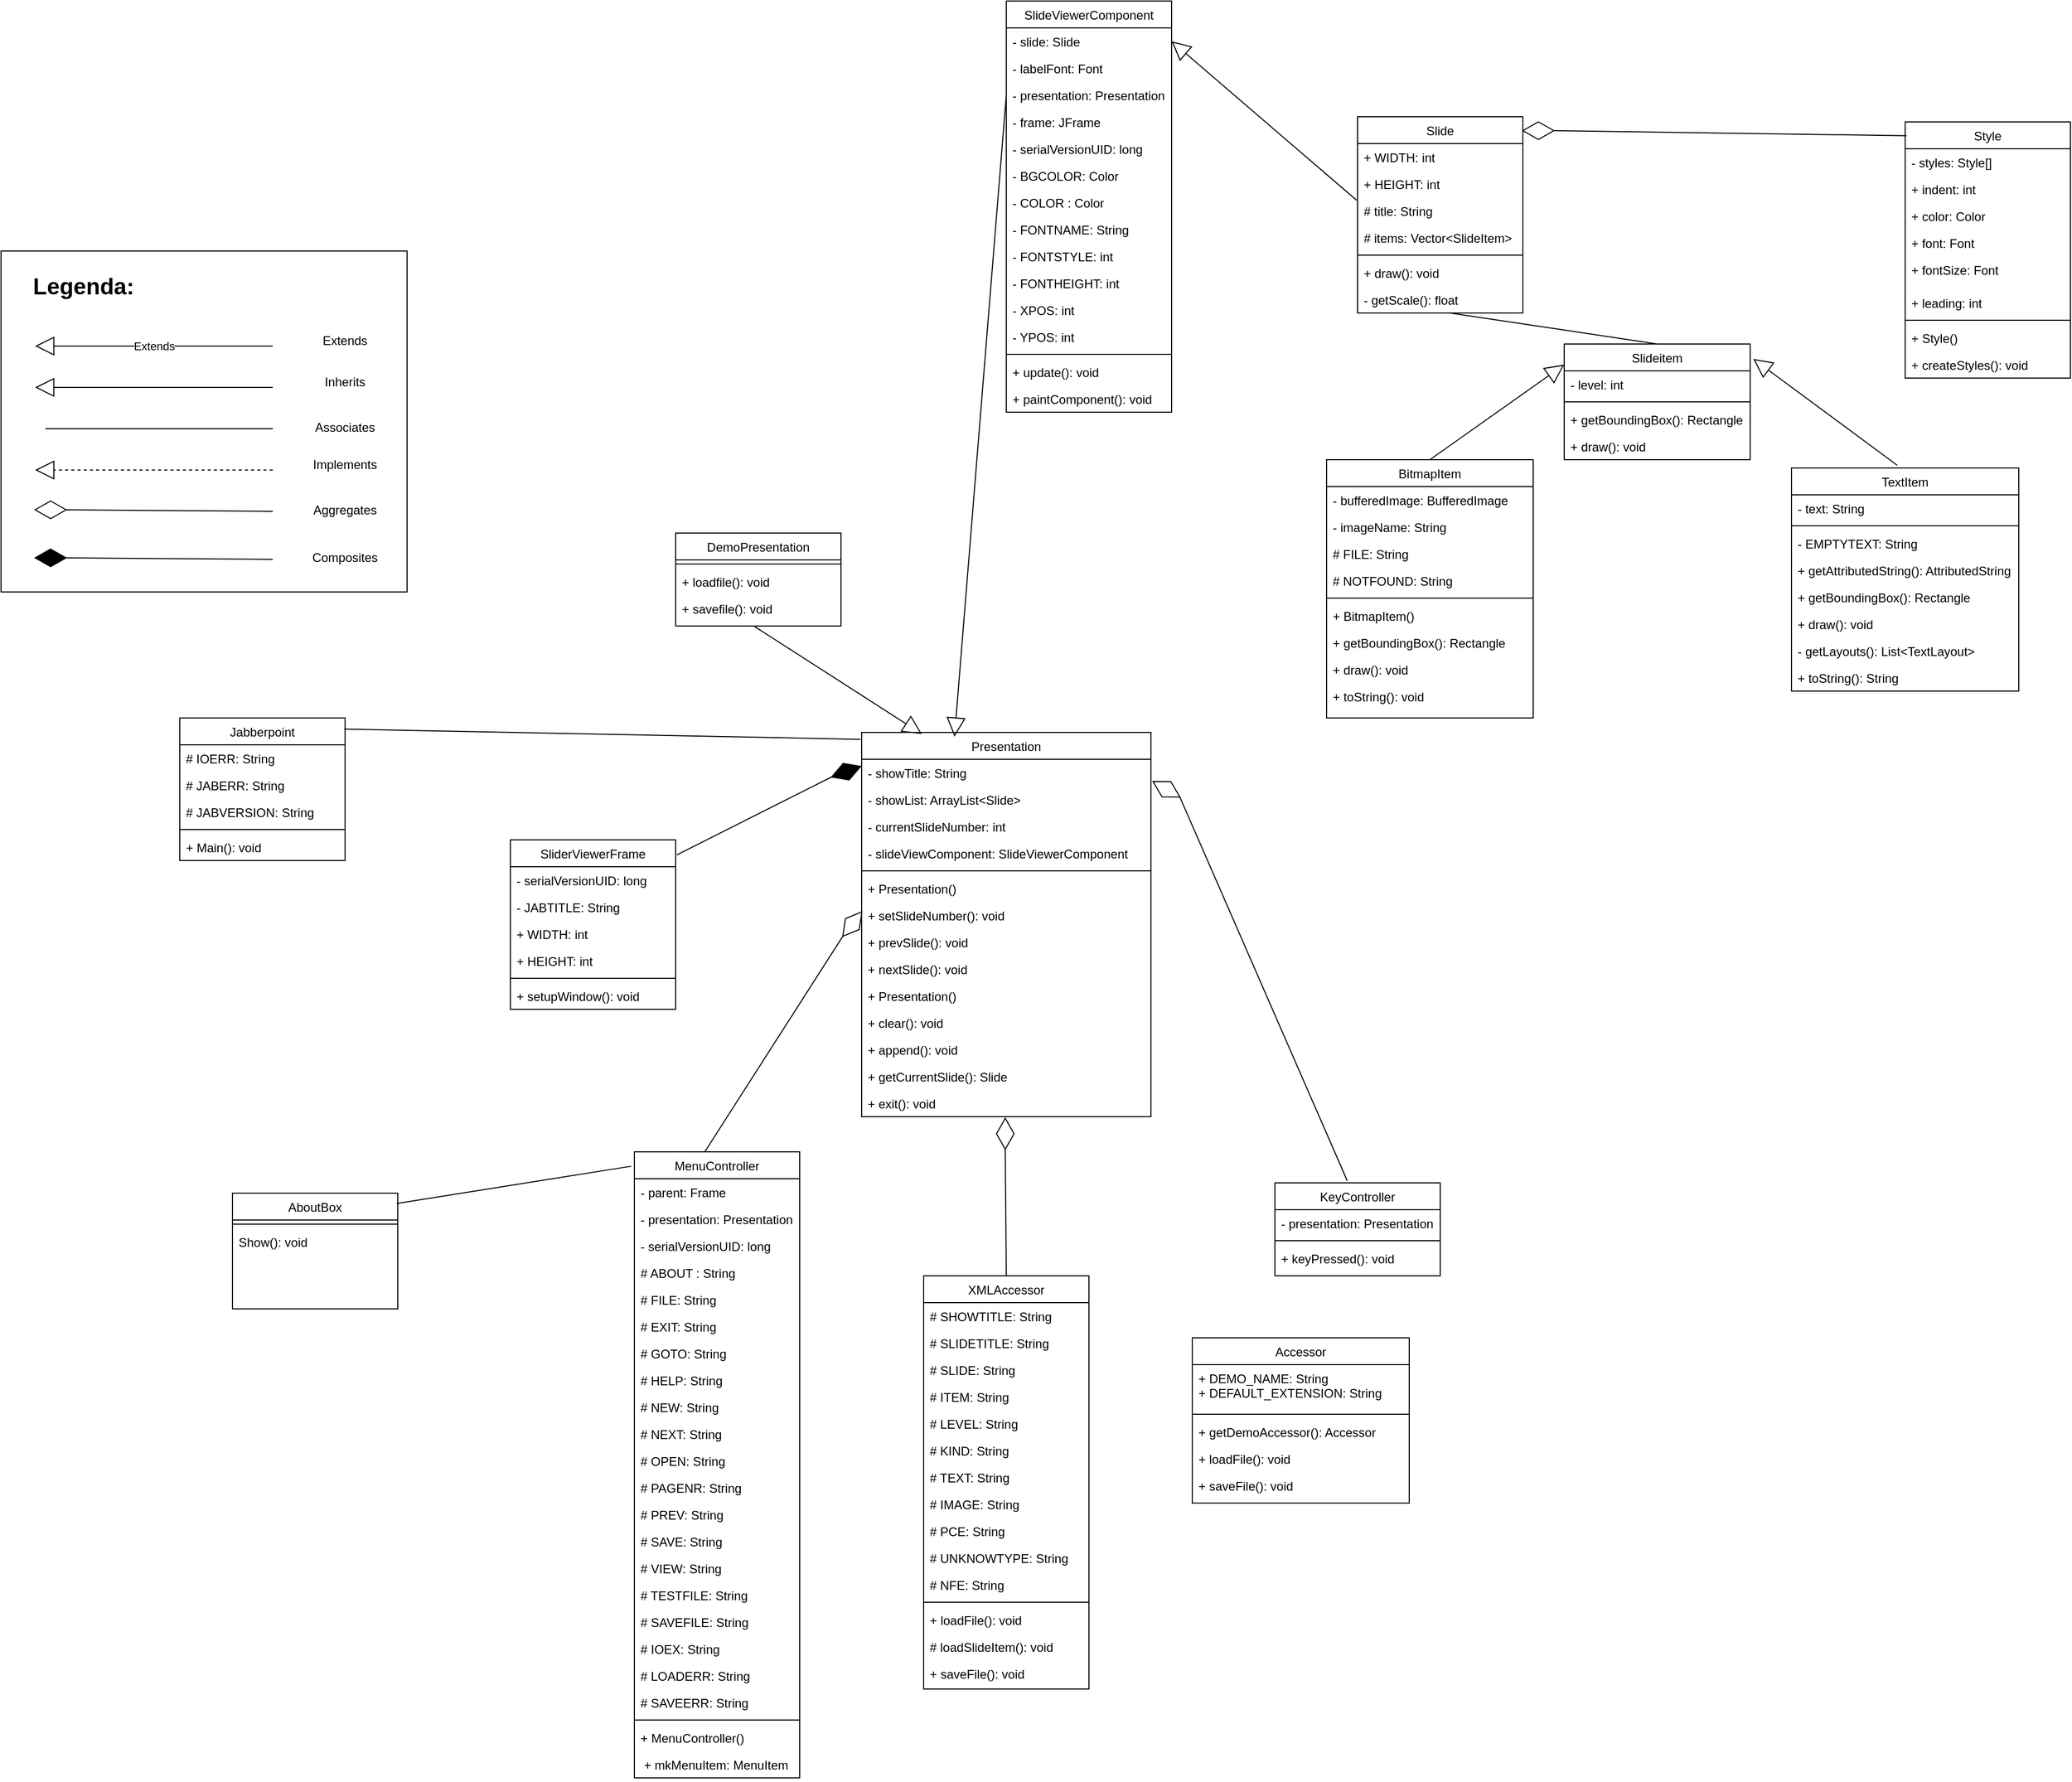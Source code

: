 <mxfile version="20.8.5" type="device"><diagram id="C5RBs43oDa-KdzZeNtuy" name="Page-1"><mxGraphModel dx="2542" dy="1721" grid="1" gridSize="10" guides="1" tooltips="1" connect="1" arrows="1" fold="1" page="1" pageScale="1" pageWidth="827" pageHeight="1169" math="0" shadow="0"><root><mxCell id="WIyWlLk6GJQsqaUBKTNV-0"/><mxCell id="WIyWlLk6GJQsqaUBKTNV-1" parent="WIyWlLk6GJQsqaUBKTNV-0"/><mxCell id="FnVZwy4lAgp5Y5Fxt0V_-116" value="" style="rounded=0;whiteSpace=wrap;html=1;fontSize=22;fillColor=none;" parent="WIyWlLk6GJQsqaUBKTNV-1" vertex="1"><mxGeometry x="827" y="410" width="393" height="330" as="geometry"/></mxCell><mxCell id="pKOIOYd7y8SRvB6VKlsX-0" value="Jabberpoint" style="swimlane;fontStyle=0;align=center;verticalAlign=top;childLayout=stackLayout;horizontal=1;startSize=26;horizontalStack=0;resizeParent=1;resizeLast=0;collapsible=1;marginBottom=0;rounded=0;shadow=0;strokeWidth=1;" parent="WIyWlLk6GJQsqaUBKTNV-1" vertex="1"><mxGeometry x="1000" y="862" width="160" height="138" as="geometry"><mxRectangle x="550" y="140" width="160" height="26" as="alternateBounds"/></mxGeometry></mxCell><mxCell id="pKOIOYd7y8SRvB6VKlsX-1" value="# IOERR: String" style="text;align=left;verticalAlign=top;spacingLeft=4;spacingRight=4;overflow=hidden;rotatable=0;points=[[0,0.5],[1,0.5]];portConstraint=eastwest;" parent="pKOIOYd7y8SRvB6VKlsX-0" vertex="1"><mxGeometry y="26" width="160" height="26" as="geometry"/></mxCell><mxCell id="pKOIOYd7y8SRvB6VKlsX-86" value="# JABERR: String" style="text;align=left;verticalAlign=top;spacingLeft=4;spacingRight=4;overflow=hidden;rotatable=0;points=[[0,0.5],[1,0.5]];portConstraint=eastwest;" parent="pKOIOYd7y8SRvB6VKlsX-0" vertex="1"><mxGeometry y="52" width="160" height="26" as="geometry"/></mxCell><mxCell id="pKOIOYd7y8SRvB6VKlsX-87" value="# JABVERSION: String" style="text;align=left;verticalAlign=top;spacingLeft=4;spacingRight=4;overflow=hidden;rotatable=0;points=[[0,0.5],[1,0.5]];portConstraint=eastwest;" parent="pKOIOYd7y8SRvB6VKlsX-0" vertex="1"><mxGeometry y="78" width="160" height="26" as="geometry"/></mxCell><mxCell id="pKOIOYd7y8SRvB6VKlsX-6" value="" style="line;html=1;strokeWidth=1;align=left;verticalAlign=middle;spacingTop=-1;spacingLeft=3;spacingRight=3;rotatable=0;labelPosition=right;points=[];portConstraint=eastwest;" parent="pKOIOYd7y8SRvB6VKlsX-0" vertex="1"><mxGeometry y="104" width="160" height="8" as="geometry"/></mxCell><mxCell id="pKOIOYd7y8SRvB6VKlsX-7" value="+ Main(): void" style="text;align=left;verticalAlign=top;spacingLeft=4;spacingRight=4;overflow=hidden;rotatable=0;points=[[0,0.5],[1,0.5]];portConstraint=eastwest;" parent="pKOIOYd7y8SRvB6VKlsX-0" vertex="1"><mxGeometry y="112" width="160" height="26" as="geometry"/></mxCell><mxCell id="pKOIOYd7y8SRvB6VKlsX-13" value="AboutBox" style="swimlane;fontStyle=0;align=center;verticalAlign=top;childLayout=stackLayout;horizontal=1;startSize=26;horizontalStack=0;resizeParent=1;resizeLast=0;collapsible=1;marginBottom=0;rounded=0;shadow=0;strokeWidth=1;" parent="WIyWlLk6GJQsqaUBKTNV-1" vertex="1"><mxGeometry x="1051" y="1322" width="160" height="112" as="geometry"><mxRectangle x="550" y="140" width="160" height="26" as="alternateBounds"/></mxGeometry></mxCell><mxCell id="pKOIOYd7y8SRvB6VKlsX-15" value="" style="line;html=1;strokeWidth=1;align=left;verticalAlign=middle;spacingTop=-1;spacingLeft=3;spacingRight=3;rotatable=0;labelPosition=right;points=[];portConstraint=eastwest;" parent="pKOIOYd7y8SRvB6VKlsX-13" vertex="1"><mxGeometry y="26" width="160" height="8" as="geometry"/></mxCell><mxCell id="pKOIOYd7y8SRvB6VKlsX-16" value="Show(): void" style="text;align=left;verticalAlign=top;spacingLeft=4;spacingRight=4;overflow=hidden;rotatable=0;points=[[0,0.5],[1,0.5]];portConstraint=eastwest;" parent="pKOIOYd7y8SRvB6VKlsX-13" vertex="1"><mxGeometry y="34" width="160" height="26" as="geometry"/></mxCell><mxCell id="pKOIOYd7y8SRvB6VKlsX-17" value="Slide" style="swimlane;fontStyle=0;align=center;verticalAlign=top;childLayout=stackLayout;horizontal=1;startSize=26;horizontalStack=0;resizeParent=1;resizeLast=0;collapsible=1;marginBottom=0;rounded=0;shadow=0;strokeWidth=1;" parent="WIyWlLk6GJQsqaUBKTNV-1" vertex="1"><mxGeometry x="2140" y="280" width="160" height="190" as="geometry"><mxRectangle x="550" y="140" width="160" height="26" as="alternateBounds"/></mxGeometry></mxCell><mxCell id="pKOIOYd7y8SRvB6VKlsX-18" value="+ WIDTH: int" style="text;align=left;verticalAlign=top;spacingLeft=4;spacingRight=4;overflow=hidden;rotatable=0;points=[[0,0.5],[1,0.5]];portConstraint=eastwest;" parent="pKOIOYd7y8SRvB6VKlsX-17" vertex="1"><mxGeometry y="26" width="160" height="26" as="geometry"/></mxCell><mxCell id="FnVZwy4lAgp5Y5Fxt0V_-11" value="+ HEIGHT: int" style="text;align=left;verticalAlign=top;spacingLeft=4;spacingRight=4;overflow=hidden;rotatable=0;points=[[0,0.5],[1,0.5]];portConstraint=eastwest;" parent="pKOIOYd7y8SRvB6VKlsX-17" vertex="1"><mxGeometry y="52" width="160" height="26" as="geometry"/></mxCell><mxCell id="FnVZwy4lAgp5Y5Fxt0V_-12" value="# title: String" style="text;align=left;verticalAlign=top;spacingLeft=4;spacingRight=4;overflow=hidden;rotatable=0;points=[[0,0.5],[1,0.5]];portConstraint=eastwest;" parent="pKOIOYd7y8SRvB6VKlsX-17" vertex="1"><mxGeometry y="78" width="160" height="26" as="geometry"/></mxCell><mxCell id="FnVZwy4lAgp5Y5Fxt0V_-13" value="# items: Vector&lt;SlideItem&gt;" style="text;align=left;verticalAlign=top;spacingLeft=4;spacingRight=4;overflow=hidden;rotatable=0;points=[[0,0.5],[1,0.5]];portConstraint=eastwest;" parent="pKOIOYd7y8SRvB6VKlsX-17" vertex="1"><mxGeometry y="104" width="160" height="26" as="geometry"/></mxCell><mxCell id="pKOIOYd7y8SRvB6VKlsX-19" value="" style="line;html=1;strokeWidth=1;align=left;verticalAlign=middle;spacingTop=-1;spacingLeft=3;spacingRight=3;rotatable=0;labelPosition=right;points=[];portConstraint=eastwest;" parent="pKOIOYd7y8SRvB6VKlsX-17" vertex="1"><mxGeometry y="130" width="160" height="8" as="geometry"/></mxCell><mxCell id="pKOIOYd7y8SRvB6VKlsX-20" value="+ draw(): void" style="text;align=left;verticalAlign=top;spacingLeft=4;spacingRight=4;overflow=hidden;rotatable=0;points=[[0,0.5],[1,0.5]];portConstraint=eastwest;" parent="pKOIOYd7y8SRvB6VKlsX-17" vertex="1"><mxGeometry y="138" width="160" height="26" as="geometry"/></mxCell><mxCell id="FnVZwy4lAgp5Y5Fxt0V_-14" value="- getScale(): float" style="text;align=left;verticalAlign=top;spacingLeft=4;spacingRight=4;overflow=hidden;rotatable=0;points=[[0,0.5],[1,0.5]];portConstraint=eastwest;" parent="pKOIOYd7y8SRvB6VKlsX-17" vertex="1"><mxGeometry y="164" width="160" height="26" as="geometry"/></mxCell><mxCell id="pKOIOYd7y8SRvB6VKlsX-21" value="Slideitem" style="swimlane;fontStyle=0;align=center;verticalAlign=top;childLayout=stackLayout;horizontal=1;startSize=26;horizontalStack=0;resizeParent=1;resizeLast=0;collapsible=1;marginBottom=0;rounded=0;shadow=0;strokeWidth=1;" parent="WIyWlLk6GJQsqaUBKTNV-1" vertex="1"><mxGeometry x="2340" y="500" width="180" height="112" as="geometry"><mxRectangle x="550" y="140" width="160" height="26" as="alternateBounds"/></mxGeometry></mxCell><mxCell id="pKOIOYd7y8SRvB6VKlsX-22" value="- level: int" style="text;align=left;verticalAlign=top;spacingLeft=4;spacingRight=4;overflow=hidden;rotatable=0;points=[[0,0.5],[1,0.5]];portConstraint=eastwest;" parent="pKOIOYd7y8SRvB6VKlsX-21" vertex="1"><mxGeometry y="26" width="180" height="26" as="geometry"/></mxCell><mxCell id="pKOIOYd7y8SRvB6VKlsX-23" value="" style="line;html=1;strokeWidth=1;align=left;verticalAlign=middle;spacingTop=-1;spacingLeft=3;spacingRight=3;rotatable=0;labelPosition=right;points=[];portConstraint=eastwest;" parent="pKOIOYd7y8SRvB6VKlsX-21" vertex="1"><mxGeometry y="52" width="180" height="8" as="geometry"/></mxCell><mxCell id="pKOIOYd7y8SRvB6VKlsX-24" value="+ getBoundingBox(): Rectangle" style="text;align=left;verticalAlign=top;spacingLeft=4;spacingRight=4;overflow=hidden;rotatable=0;points=[[0,0.5],[1,0.5]];portConstraint=eastwest;" parent="pKOIOYd7y8SRvB6VKlsX-21" vertex="1"><mxGeometry y="60" width="180" height="26" as="geometry"/></mxCell><mxCell id="FnVZwy4lAgp5Y5Fxt0V_-16" value="+ draw(): void" style="text;align=left;verticalAlign=top;spacingLeft=4;spacingRight=4;overflow=hidden;rotatable=0;points=[[0,0.5],[1,0.5]];portConstraint=eastwest;" parent="pKOIOYd7y8SRvB6VKlsX-21" vertex="1"><mxGeometry y="86" width="180" height="26" as="geometry"/></mxCell><mxCell id="pKOIOYd7y8SRvB6VKlsX-25" value="Style" style="swimlane;fontStyle=0;align=center;verticalAlign=top;childLayout=stackLayout;horizontal=1;startSize=26;horizontalStack=0;resizeParent=1;resizeLast=0;collapsible=1;marginBottom=0;rounded=0;shadow=0;strokeWidth=1;" parent="WIyWlLk6GJQsqaUBKTNV-1" vertex="1"><mxGeometry x="2670" y="285" width="160" height="248" as="geometry"><mxRectangle x="550" y="140" width="160" height="26" as="alternateBounds"/></mxGeometry></mxCell><mxCell id="FnVZwy4lAgp5Y5Fxt0V_-37" value="- styles: Style[]" style="text;align=left;verticalAlign=top;spacingLeft=4;spacingRight=4;overflow=hidden;rotatable=0;points=[[0,0.5],[1,0.5]];portConstraint=eastwest;" parent="pKOIOYd7y8SRvB6VKlsX-25" vertex="1"><mxGeometry y="26" width="160" height="26" as="geometry"/></mxCell><mxCell id="pKOIOYd7y8SRvB6VKlsX-26" value="+ indent: int" style="text;align=left;verticalAlign=top;spacingLeft=4;spacingRight=4;overflow=hidden;rotatable=0;points=[[0,0.5],[1,0.5]];portConstraint=eastwest;" parent="pKOIOYd7y8SRvB6VKlsX-25" vertex="1"><mxGeometry y="52" width="160" height="26" as="geometry"/></mxCell><mxCell id="FnVZwy4lAgp5Y5Fxt0V_-38" value="+ color: Color" style="text;align=left;verticalAlign=top;spacingLeft=4;spacingRight=4;overflow=hidden;rotatable=0;points=[[0,0.5],[1,0.5]];portConstraint=eastwest;" parent="pKOIOYd7y8SRvB6VKlsX-25" vertex="1"><mxGeometry y="78" width="160" height="26" as="geometry"/></mxCell><mxCell id="FnVZwy4lAgp5Y5Fxt0V_-39" value="+ font: Font" style="text;align=left;verticalAlign=top;spacingLeft=4;spacingRight=4;overflow=hidden;rotatable=0;points=[[0,0.5],[1,0.5]];portConstraint=eastwest;" parent="pKOIOYd7y8SRvB6VKlsX-25" vertex="1"><mxGeometry y="104" width="160" height="26" as="geometry"/></mxCell><mxCell id="FnVZwy4lAgp5Y5Fxt0V_-40" value="+ fontSize: Font" style="text;align=left;verticalAlign=top;spacingLeft=4;spacingRight=4;overflow=hidden;rotatable=0;points=[[0,0.5],[1,0.5]];portConstraint=eastwest;" parent="pKOIOYd7y8SRvB6VKlsX-25" vertex="1"><mxGeometry y="130" width="160" height="32" as="geometry"/></mxCell><mxCell id="FnVZwy4lAgp5Y5Fxt0V_-41" value="+ leading: int" style="text;align=left;verticalAlign=top;spacingLeft=4;spacingRight=4;overflow=hidden;rotatable=0;points=[[0,0.5],[1,0.5]];portConstraint=eastwest;" parent="pKOIOYd7y8SRvB6VKlsX-25" vertex="1"><mxGeometry y="162" width="160" height="26" as="geometry"/></mxCell><mxCell id="pKOIOYd7y8SRvB6VKlsX-27" value="" style="line;html=1;strokeWidth=1;align=left;verticalAlign=middle;spacingTop=-1;spacingLeft=3;spacingRight=3;rotatable=0;labelPosition=right;points=[];portConstraint=eastwest;" parent="pKOIOYd7y8SRvB6VKlsX-25" vertex="1"><mxGeometry y="188" width="160" height="8" as="geometry"/></mxCell><mxCell id="FnVZwy4lAgp5Y5Fxt0V_-43" value="+ Style()" style="text;align=left;verticalAlign=top;spacingLeft=4;spacingRight=4;overflow=hidden;rotatable=0;points=[[0,0.5],[1,0.5]];portConstraint=eastwest;" parent="pKOIOYd7y8SRvB6VKlsX-25" vertex="1"><mxGeometry y="196" width="160" height="26" as="geometry"/></mxCell><mxCell id="FnVZwy4lAgp5Y5Fxt0V_-42" value="+ createStyles(): void" style="text;align=left;verticalAlign=top;spacingLeft=4;spacingRight=4;overflow=hidden;rotatable=0;points=[[0,0.5],[1,0.5]];portConstraint=eastwest;" parent="pKOIOYd7y8SRvB6VKlsX-25" vertex="1"><mxGeometry y="222" width="160" height="26" as="geometry"/></mxCell><mxCell id="pKOIOYd7y8SRvB6VKlsX-29" value="TextItem" style="swimlane;fontStyle=0;align=center;verticalAlign=top;childLayout=stackLayout;horizontal=1;startSize=26;horizontalStack=0;resizeParent=1;resizeLast=0;collapsible=1;marginBottom=0;rounded=0;shadow=0;strokeWidth=1;" parent="WIyWlLk6GJQsqaUBKTNV-1" vertex="1"><mxGeometry x="2560" y="620" width="220" height="216" as="geometry"><mxRectangle x="550" y="140" width="160" height="26" as="alternateBounds"/></mxGeometry></mxCell><mxCell id="pKOIOYd7y8SRvB6VKlsX-30" value="- text: String" style="text;align=left;verticalAlign=top;spacingLeft=4;spacingRight=4;overflow=hidden;rotatable=0;points=[[0,0.5],[1,0.5]];portConstraint=eastwest;" parent="pKOIOYd7y8SRvB6VKlsX-29" vertex="1"><mxGeometry y="26" width="220" height="26" as="geometry"/></mxCell><mxCell id="pKOIOYd7y8SRvB6VKlsX-31" value="" style="line;html=1;strokeWidth=1;align=left;verticalAlign=middle;spacingTop=-1;spacingLeft=3;spacingRight=3;rotatable=0;labelPosition=right;points=[];portConstraint=eastwest;" parent="pKOIOYd7y8SRvB6VKlsX-29" vertex="1"><mxGeometry y="52" width="220" height="8" as="geometry"/></mxCell><mxCell id="pKOIOYd7y8SRvB6VKlsX-32" value="- EMPTYTEXT: String" style="text;align=left;verticalAlign=top;spacingLeft=4;spacingRight=4;overflow=hidden;rotatable=0;points=[[0,0.5],[1,0.5]];portConstraint=eastwest;" parent="pKOIOYd7y8SRvB6VKlsX-29" vertex="1"><mxGeometry y="60" width="220" height="26" as="geometry"/></mxCell><mxCell id="FnVZwy4lAgp5Y5Fxt0V_-45" value="+ getAttributedString(): AttributedString" style="text;align=left;verticalAlign=top;spacingLeft=4;spacingRight=4;overflow=hidden;rotatable=0;points=[[0,0.5],[1,0.5]];portConstraint=eastwest;" parent="pKOIOYd7y8SRvB6VKlsX-29" vertex="1"><mxGeometry y="86" width="220" height="26" as="geometry"/></mxCell><mxCell id="FnVZwy4lAgp5Y5Fxt0V_-46" value="+ getBoundingBox(): Rectangle" style="text;align=left;verticalAlign=top;spacingLeft=4;spacingRight=4;overflow=hidden;rotatable=0;points=[[0,0.5],[1,0.5]];portConstraint=eastwest;" parent="pKOIOYd7y8SRvB6VKlsX-29" vertex="1"><mxGeometry y="112" width="220" height="26" as="geometry"/></mxCell><mxCell id="FnVZwy4lAgp5Y5Fxt0V_-47" value="+ draw(): void" style="text;align=left;verticalAlign=top;spacingLeft=4;spacingRight=4;overflow=hidden;rotatable=0;points=[[0,0.5],[1,0.5]];portConstraint=eastwest;" parent="pKOIOYd7y8SRvB6VKlsX-29" vertex="1"><mxGeometry y="138" width="220" height="26" as="geometry"/></mxCell><mxCell id="FnVZwy4lAgp5Y5Fxt0V_-49" value="- getLayouts(): List&lt;TextLayout&gt;" style="text;align=left;verticalAlign=top;spacingLeft=4;spacingRight=4;overflow=hidden;rotatable=0;points=[[0,0.5],[1,0.5]];portConstraint=eastwest;" parent="pKOIOYd7y8SRvB6VKlsX-29" vertex="1"><mxGeometry y="164" width="220" height="26" as="geometry"/></mxCell><mxCell id="FnVZwy4lAgp5Y5Fxt0V_-50" value="+ toString(): String" style="text;align=left;verticalAlign=top;spacingLeft=4;spacingRight=4;overflow=hidden;rotatable=0;points=[[0,0.5],[1,0.5]];portConstraint=eastwest;" parent="pKOIOYd7y8SRvB6VKlsX-29" vertex="1"><mxGeometry y="190" width="220" height="26" as="geometry"/></mxCell><mxCell id="pKOIOYd7y8SRvB6VKlsX-33" value="BitmapItem" style="swimlane;fontStyle=0;align=center;verticalAlign=top;childLayout=stackLayout;horizontal=1;startSize=26;horizontalStack=0;resizeParent=1;resizeLast=0;collapsible=1;marginBottom=0;rounded=0;shadow=0;strokeWidth=1;" parent="WIyWlLk6GJQsqaUBKTNV-1" vertex="1"><mxGeometry x="2110" y="612" width="200" height="250" as="geometry"><mxRectangle x="550" y="140" width="160" height="26" as="alternateBounds"/></mxGeometry></mxCell><mxCell id="pKOIOYd7y8SRvB6VKlsX-34" value="- bufferedImage: BufferedImage" style="text;align=left;verticalAlign=top;spacingLeft=4;spacingRight=4;overflow=hidden;rotatable=0;points=[[0,0.5],[1,0.5]];portConstraint=eastwest;" parent="pKOIOYd7y8SRvB6VKlsX-33" vertex="1"><mxGeometry y="26" width="200" height="26" as="geometry"/></mxCell><mxCell id="pKOIOYd7y8SRvB6VKlsX-78" value="- imageName: String" style="text;align=left;verticalAlign=top;spacingLeft=4;spacingRight=4;overflow=hidden;rotatable=0;points=[[0,0.5],[1,0.5]];portConstraint=eastwest;" parent="pKOIOYd7y8SRvB6VKlsX-33" vertex="1"><mxGeometry y="52" width="200" height="26" as="geometry"/></mxCell><mxCell id="pKOIOYd7y8SRvB6VKlsX-80" value="# FILE: String" style="text;align=left;verticalAlign=top;spacingLeft=4;spacingRight=4;overflow=hidden;rotatable=0;points=[[0,0.5],[1,0.5]];portConstraint=eastwest;" parent="pKOIOYd7y8SRvB6VKlsX-33" vertex="1"><mxGeometry y="78" width="200" height="26" as="geometry"/></mxCell><mxCell id="pKOIOYd7y8SRvB6VKlsX-81" value="# NOTFOUND: String" style="text;align=left;verticalAlign=top;spacingLeft=4;spacingRight=4;overflow=hidden;rotatable=0;points=[[0,0.5],[1,0.5]];portConstraint=eastwest;" parent="pKOIOYd7y8SRvB6VKlsX-33" vertex="1"><mxGeometry y="104" width="200" height="26" as="geometry"/></mxCell><mxCell id="pKOIOYd7y8SRvB6VKlsX-35" value="" style="line;html=1;strokeWidth=1;align=left;verticalAlign=middle;spacingTop=-1;spacingLeft=3;spacingRight=3;rotatable=0;labelPosition=right;points=[];portConstraint=eastwest;" parent="pKOIOYd7y8SRvB6VKlsX-33" vertex="1"><mxGeometry y="130" width="200" height="8" as="geometry"/></mxCell><mxCell id="pKOIOYd7y8SRvB6VKlsX-79" value="+ BitmapItem()" style="text;align=left;verticalAlign=top;spacingLeft=4;spacingRight=4;overflow=hidden;rotatable=0;points=[[0,0.5],[1,0.5]];portConstraint=eastwest;" parent="pKOIOYd7y8SRvB6VKlsX-33" vertex="1"><mxGeometry y="138" width="200" height="26" as="geometry"/></mxCell><mxCell id="pKOIOYd7y8SRvB6VKlsX-82" value="+ getBoundingBox(): Rectangle" style="text;align=left;verticalAlign=top;spacingLeft=4;spacingRight=4;overflow=hidden;rotatable=0;points=[[0,0.5],[1,0.5]];portConstraint=eastwest;" parent="pKOIOYd7y8SRvB6VKlsX-33" vertex="1"><mxGeometry y="164" width="200" height="26" as="geometry"/></mxCell><mxCell id="pKOIOYd7y8SRvB6VKlsX-83" value="+ draw(): void" style="text;align=left;verticalAlign=top;spacingLeft=4;spacingRight=4;overflow=hidden;rotatable=0;points=[[0,0.5],[1,0.5]];portConstraint=eastwest;" parent="pKOIOYd7y8SRvB6VKlsX-33" vertex="1"><mxGeometry y="190" width="200" height="26" as="geometry"/></mxCell><mxCell id="pKOIOYd7y8SRvB6VKlsX-84" value="+ toString(): void" style="text;align=left;verticalAlign=top;spacingLeft=4;spacingRight=4;overflow=hidden;rotatable=0;points=[[0,0.5],[1,0.5]];portConstraint=eastwest;" parent="pKOIOYd7y8SRvB6VKlsX-33" vertex="1"><mxGeometry y="216" width="200" height="26" as="geometry"/></mxCell><mxCell id="pKOIOYd7y8SRvB6VKlsX-38" value="Accessor" style="swimlane;fontStyle=0;align=center;verticalAlign=top;childLayout=stackLayout;horizontal=1;startSize=26;horizontalStack=0;resizeParent=1;resizeLast=0;collapsible=1;marginBottom=0;rounded=0;shadow=0;strokeWidth=1;" parent="WIyWlLk6GJQsqaUBKTNV-1" vertex="1"><mxGeometry x="1980" y="1462" width="210" height="160" as="geometry"><mxRectangle x="550" y="140" width="160" height="26" as="alternateBounds"/></mxGeometry></mxCell><mxCell id="pKOIOYd7y8SRvB6VKlsX-39" value="+ DEMO_NAME: String&#10;+ DEFAULT_EXTENSION: String" style="text;align=left;verticalAlign=top;spacingLeft=4;spacingRight=4;overflow=hidden;rotatable=0;points=[[0,0.5],[1,0.5]];portConstraint=eastwest;" parent="pKOIOYd7y8SRvB6VKlsX-38" vertex="1"><mxGeometry y="26" width="210" height="44" as="geometry"/></mxCell><mxCell id="pKOIOYd7y8SRvB6VKlsX-40" value="" style="line;html=1;strokeWidth=1;align=left;verticalAlign=middle;spacingTop=-1;spacingLeft=3;spacingRight=3;rotatable=0;labelPosition=right;points=[];portConstraint=eastwest;" parent="pKOIOYd7y8SRvB6VKlsX-38" vertex="1"><mxGeometry y="70" width="210" height="8" as="geometry"/></mxCell><mxCell id="pKOIOYd7y8SRvB6VKlsX-41" value="+ getDemoAccessor(): Accessor" style="text;align=left;verticalAlign=top;spacingLeft=4;spacingRight=4;overflow=hidden;rotatable=0;points=[[0,0.5],[1,0.5]];portConstraint=eastwest;" parent="pKOIOYd7y8SRvB6VKlsX-38" vertex="1"><mxGeometry y="78" width="210" height="26" as="geometry"/></mxCell><mxCell id="pKOIOYd7y8SRvB6VKlsX-75" value="+ loadFile(): void" style="text;align=left;verticalAlign=top;spacingLeft=4;spacingRight=4;overflow=hidden;rotatable=0;points=[[0,0.5],[1,0.5]];portConstraint=eastwest;" parent="pKOIOYd7y8SRvB6VKlsX-38" vertex="1"><mxGeometry y="104" width="210" height="26" as="geometry"/></mxCell><mxCell id="pKOIOYd7y8SRvB6VKlsX-76" value="+ saveFile(): void" style="text;align=left;verticalAlign=top;spacingLeft=4;spacingRight=4;overflow=hidden;rotatable=0;points=[[0,0.5],[1,0.5]];portConstraint=eastwest;" parent="pKOIOYd7y8SRvB6VKlsX-38" vertex="1"><mxGeometry y="130" width="210" height="26" as="geometry"/></mxCell><mxCell id="pKOIOYd7y8SRvB6VKlsX-42" value="Presentation" style="swimlane;fontStyle=0;align=center;verticalAlign=top;childLayout=stackLayout;horizontal=1;startSize=26;horizontalStack=0;resizeParent=1;resizeLast=0;collapsible=1;marginBottom=0;rounded=0;shadow=0;strokeWidth=1;" parent="WIyWlLk6GJQsqaUBKTNV-1" vertex="1"><mxGeometry x="1660" y="876" width="280" height="372" as="geometry"><mxRectangle x="550" y="140" width="160" height="26" as="alternateBounds"/></mxGeometry></mxCell><mxCell id="pKOIOYd7y8SRvB6VKlsX-43" value="- showTitle: String" style="text;align=left;verticalAlign=top;spacingLeft=4;spacingRight=4;overflow=hidden;rotatable=0;points=[[0,0.5],[1,0.5]];portConstraint=eastwest;" parent="pKOIOYd7y8SRvB6VKlsX-42" vertex="1"><mxGeometry y="26" width="280" height="26" as="geometry"/></mxCell><mxCell id="pKOIOYd7y8SRvB6VKlsX-114" value="- showList: ArrayList&lt;Slide&gt;" style="text;align=left;verticalAlign=top;spacingLeft=4;spacingRight=4;overflow=hidden;rotatable=0;points=[[0,0.5],[1,0.5]];portConstraint=eastwest;" parent="pKOIOYd7y8SRvB6VKlsX-42" vertex="1"><mxGeometry y="52" width="280" height="26" as="geometry"/></mxCell><mxCell id="pKOIOYd7y8SRvB6VKlsX-115" value="- currentSlideNumber: int" style="text;align=left;verticalAlign=top;spacingLeft=4;spacingRight=4;overflow=hidden;rotatable=0;points=[[0,0.5],[1,0.5]];portConstraint=eastwest;" parent="pKOIOYd7y8SRvB6VKlsX-42" vertex="1"><mxGeometry y="78" width="280" height="26" as="geometry"/></mxCell><mxCell id="pKOIOYd7y8SRvB6VKlsX-116" value="- slideViewComponent: SlideViewerComponent" style="text;align=left;verticalAlign=top;spacingLeft=4;spacingRight=4;overflow=hidden;rotatable=0;points=[[0,0.5],[1,0.5]];portConstraint=eastwest;" parent="pKOIOYd7y8SRvB6VKlsX-42" vertex="1"><mxGeometry y="104" width="280" height="26" as="geometry"/></mxCell><mxCell id="pKOIOYd7y8SRvB6VKlsX-44" value="" style="line;html=1;strokeWidth=1;align=left;verticalAlign=middle;spacingTop=-1;spacingLeft=3;spacingRight=3;rotatable=0;labelPosition=right;points=[];portConstraint=eastwest;" parent="pKOIOYd7y8SRvB6VKlsX-42" vertex="1"><mxGeometry y="130" width="280" height="8" as="geometry"/></mxCell><mxCell id="pKOIOYd7y8SRvB6VKlsX-45" value="+ Presentation()" style="text;align=left;verticalAlign=top;spacingLeft=4;spacingRight=4;overflow=hidden;rotatable=0;points=[[0,0.5],[1,0.5]];portConstraint=eastwest;" parent="pKOIOYd7y8SRvB6VKlsX-42" vertex="1"><mxGeometry y="138" width="280" height="26" as="geometry"/></mxCell><mxCell id="FnVZwy4lAgp5Y5Fxt0V_-3" value="+ setSlideNumber(): void" style="text;align=left;verticalAlign=top;spacingLeft=4;spacingRight=4;overflow=hidden;rotatable=0;points=[[0,0.5],[1,0.5]];portConstraint=eastwest;" parent="pKOIOYd7y8SRvB6VKlsX-42" vertex="1"><mxGeometry y="164" width="280" height="26" as="geometry"/></mxCell><mxCell id="FnVZwy4lAgp5Y5Fxt0V_-4" value="+ prevSlide(): void" style="text;align=left;verticalAlign=top;spacingLeft=4;spacingRight=4;overflow=hidden;rotatable=0;points=[[0,0.5],[1,0.5]];portConstraint=eastwest;" parent="pKOIOYd7y8SRvB6VKlsX-42" vertex="1"><mxGeometry y="190" width="280" height="26" as="geometry"/></mxCell><mxCell id="FnVZwy4lAgp5Y5Fxt0V_-5" value="+ nextSlide(): void" style="text;align=left;verticalAlign=top;spacingLeft=4;spacingRight=4;overflow=hidden;rotatable=0;points=[[0,0.5],[1,0.5]];portConstraint=eastwest;" parent="pKOIOYd7y8SRvB6VKlsX-42" vertex="1"><mxGeometry y="216" width="280" height="26" as="geometry"/></mxCell><mxCell id="FnVZwy4lAgp5Y5Fxt0V_-6" value="+ Presentation()" style="text;align=left;verticalAlign=top;spacingLeft=4;spacingRight=4;overflow=hidden;rotatable=0;points=[[0,0.5],[1,0.5]];portConstraint=eastwest;" parent="pKOIOYd7y8SRvB6VKlsX-42" vertex="1"><mxGeometry y="242" width="280" height="26" as="geometry"/></mxCell><mxCell id="FnVZwy4lAgp5Y5Fxt0V_-7" value="+ clear(): void" style="text;align=left;verticalAlign=top;spacingLeft=4;spacingRight=4;overflow=hidden;rotatable=0;points=[[0,0.5],[1,0.5]];portConstraint=eastwest;" parent="pKOIOYd7y8SRvB6VKlsX-42" vertex="1"><mxGeometry y="268" width="280" height="26" as="geometry"/></mxCell><mxCell id="FnVZwy4lAgp5Y5Fxt0V_-8" value="+ append(): void" style="text;align=left;verticalAlign=top;spacingLeft=4;spacingRight=4;overflow=hidden;rotatable=0;points=[[0,0.5],[1,0.5]];portConstraint=eastwest;" parent="pKOIOYd7y8SRvB6VKlsX-42" vertex="1"><mxGeometry y="294" width="280" height="26" as="geometry"/></mxCell><mxCell id="FnVZwy4lAgp5Y5Fxt0V_-9" value="+ getCurrentSlide(): Slide" style="text;align=left;verticalAlign=top;spacingLeft=4;spacingRight=4;overflow=hidden;rotatable=0;points=[[0,0.5],[1,0.5]];portConstraint=eastwest;" parent="pKOIOYd7y8SRvB6VKlsX-42" vertex="1"><mxGeometry y="320" width="280" height="26" as="geometry"/></mxCell><mxCell id="FnVZwy4lAgp5Y5Fxt0V_-10" value="+ exit(): void" style="text;align=left;verticalAlign=top;spacingLeft=4;spacingRight=4;overflow=hidden;rotatable=0;points=[[0,0.5],[1,0.5]];portConstraint=eastwest;" parent="pKOIOYd7y8SRvB6VKlsX-42" vertex="1"><mxGeometry y="346" width="280" height="26" as="geometry"/></mxCell><mxCell id="pKOIOYd7y8SRvB6VKlsX-46" value="SlideViewerComponent" style="swimlane;fontStyle=0;align=center;verticalAlign=top;childLayout=stackLayout;horizontal=1;startSize=26;horizontalStack=0;resizeParent=1;resizeLast=0;collapsible=1;marginBottom=0;rounded=0;shadow=0;strokeWidth=1;" parent="WIyWlLk6GJQsqaUBKTNV-1" vertex="1"><mxGeometry x="1800" y="168" width="160" height="398" as="geometry"><mxRectangle x="550" y="140" width="160" height="26" as="alternateBounds"/></mxGeometry></mxCell><mxCell id="pKOIOYd7y8SRvB6VKlsX-47" value="- slide: Slide" style="text;align=left;verticalAlign=top;spacingLeft=4;spacingRight=4;overflow=hidden;rotatable=0;points=[[0,0.5],[1,0.5]];portConstraint=eastwest;" parent="pKOIOYd7y8SRvB6VKlsX-46" vertex="1"><mxGeometry y="26" width="160" height="26" as="geometry"/></mxCell><mxCell id="FnVZwy4lAgp5Y5Fxt0V_-17" value="- labelFont: Font" style="text;align=left;verticalAlign=top;spacingLeft=4;spacingRight=4;overflow=hidden;rotatable=0;points=[[0,0.5],[1,0.5]];portConstraint=eastwest;" parent="pKOIOYd7y8SRvB6VKlsX-46" vertex="1"><mxGeometry y="52" width="160" height="26" as="geometry"/></mxCell><mxCell id="FnVZwy4lAgp5Y5Fxt0V_-23" value="- presentation: Presentation" style="text;align=left;verticalAlign=top;spacingLeft=4;spacingRight=4;overflow=hidden;rotatable=0;points=[[0,0.5],[1,0.5]];portConstraint=eastwest;" parent="pKOIOYd7y8SRvB6VKlsX-46" vertex="1"><mxGeometry y="78" width="160" height="26" as="geometry"/></mxCell><mxCell id="FnVZwy4lAgp5Y5Fxt0V_-24" value="- frame: JFrame" style="text;align=left;verticalAlign=top;spacingLeft=4;spacingRight=4;overflow=hidden;rotatable=0;points=[[0,0.5],[1,0.5]];portConstraint=eastwest;" parent="pKOIOYd7y8SRvB6VKlsX-46" vertex="1"><mxGeometry y="104" width="160" height="26" as="geometry"/></mxCell><mxCell id="FnVZwy4lAgp5Y5Fxt0V_-25" value="- serialVersionUID: long" style="text;align=left;verticalAlign=top;spacingLeft=4;spacingRight=4;overflow=hidden;rotatable=0;points=[[0,0.5],[1,0.5]];portConstraint=eastwest;" parent="pKOIOYd7y8SRvB6VKlsX-46" vertex="1"><mxGeometry y="130" width="160" height="26" as="geometry"/></mxCell><mxCell id="FnVZwy4lAgp5Y5Fxt0V_-26" value="- BGCOLOR: Color" style="text;align=left;verticalAlign=top;spacingLeft=4;spacingRight=4;overflow=hidden;rotatable=0;points=[[0,0.5],[1,0.5]];portConstraint=eastwest;" parent="pKOIOYd7y8SRvB6VKlsX-46" vertex="1"><mxGeometry y="156" width="160" height="26" as="geometry"/></mxCell><mxCell id="FnVZwy4lAgp5Y5Fxt0V_-27" value="- COLOR : Color" style="text;align=left;verticalAlign=top;spacingLeft=4;spacingRight=4;overflow=hidden;rotatable=0;points=[[0,0.5],[1,0.5]];portConstraint=eastwest;" parent="pKOIOYd7y8SRvB6VKlsX-46" vertex="1"><mxGeometry y="182" width="160" height="26" as="geometry"/></mxCell><mxCell id="FnVZwy4lAgp5Y5Fxt0V_-28" value="- FONTNAME: String" style="text;align=left;verticalAlign=top;spacingLeft=4;spacingRight=4;overflow=hidden;rotatable=0;points=[[0,0.5],[1,0.5]];portConstraint=eastwest;" parent="pKOIOYd7y8SRvB6VKlsX-46" vertex="1"><mxGeometry y="208" width="160" height="26" as="geometry"/></mxCell><mxCell id="FnVZwy4lAgp5Y5Fxt0V_-29" value="- FONTSTYLE: int" style="text;align=left;verticalAlign=top;spacingLeft=4;spacingRight=4;overflow=hidden;rotatable=0;points=[[0,0.5],[1,0.5]];portConstraint=eastwest;" parent="pKOIOYd7y8SRvB6VKlsX-46" vertex="1"><mxGeometry y="234" width="160" height="26" as="geometry"/></mxCell><mxCell id="FnVZwy4lAgp5Y5Fxt0V_-30" value="- FONTHEIGHT: int" style="text;align=left;verticalAlign=top;spacingLeft=4;spacingRight=4;overflow=hidden;rotatable=0;points=[[0,0.5],[1,0.5]];portConstraint=eastwest;" parent="pKOIOYd7y8SRvB6VKlsX-46" vertex="1"><mxGeometry y="260" width="160" height="26" as="geometry"/></mxCell><mxCell id="FnVZwy4lAgp5Y5Fxt0V_-31" value="- XPOS: int" style="text;align=left;verticalAlign=top;spacingLeft=4;spacingRight=4;overflow=hidden;rotatable=0;points=[[0,0.5],[1,0.5]];portConstraint=eastwest;" parent="pKOIOYd7y8SRvB6VKlsX-46" vertex="1"><mxGeometry y="286" width="160" height="26" as="geometry"/></mxCell><mxCell id="FnVZwy4lAgp5Y5Fxt0V_-32" value="- YPOS: int" style="text;align=left;verticalAlign=top;spacingLeft=4;spacingRight=4;overflow=hidden;rotatable=0;points=[[0,0.5],[1,0.5]];portConstraint=eastwest;" parent="pKOIOYd7y8SRvB6VKlsX-46" vertex="1"><mxGeometry y="312" width="160" height="26" as="geometry"/></mxCell><mxCell id="pKOIOYd7y8SRvB6VKlsX-48" value="" style="line;html=1;strokeWidth=1;align=left;verticalAlign=middle;spacingTop=-1;spacingLeft=3;spacingRight=3;rotatable=0;labelPosition=right;points=[];portConstraint=eastwest;" parent="pKOIOYd7y8SRvB6VKlsX-46" vertex="1"><mxGeometry y="338" width="160" height="8" as="geometry"/></mxCell><mxCell id="pKOIOYd7y8SRvB6VKlsX-49" value="+ update(): void" style="text;align=left;verticalAlign=top;spacingLeft=4;spacingRight=4;overflow=hidden;rotatable=0;points=[[0,0.5],[1,0.5]];portConstraint=eastwest;" parent="pKOIOYd7y8SRvB6VKlsX-46" vertex="1"><mxGeometry y="346" width="160" height="26" as="geometry"/></mxCell><mxCell id="FnVZwy4lAgp5Y5Fxt0V_-33" value="+ paintComponent(): void" style="text;align=left;verticalAlign=top;spacingLeft=4;spacingRight=4;overflow=hidden;rotatable=0;points=[[0,0.5],[1,0.5]];portConstraint=eastwest;" parent="pKOIOYd7y8SRvB6VKlsX-46" vertex="1"><mxGeometry y="372" width="160" height="26" as="geometry"/></mxCell><mxCell id="pKOIOYd7y8SRvB6VKlsX-50" value="SliderViewerFrame" style="swimlane;fontStyle=0;align=center;verticalAlign=top;childLayout=stackLayout;horizontal=1;startSize=26;horizontalStack=0;resizeParent=1;resizeLast=0;collapsible=1;marginBottom=0;rounded=0;shadow=0;strokeWidth=1;" parent="WIyWlLk6GJQsqaUBKTNV-1" vertex="1"><mxGeometry x="1320" y="980" width="160" height="164" as="geometry"><mxRectangle x="550" y="140" width="160" height="26" as="alternateBounds"/></mxGeometry></mxCell><mxCell id="FnVZwy4lAgp5Y5Fxt0V_-34" value="- serialVersionUID: long" style="text;align=left;verticalAlign=top;spacingLeft=4;spacingRight=4;overflow=hidden;rotatable=0;points=[[0,0.5],[1,0.5]];portConstraint=eastwest;" parent="pKOIOYd7y8SRvB6VKlsX-50" vertex="1"><mxGeometry y="26" width="160" height="26" as="geometry"/></mxCell><mxCell id="pKOIOYd7y8SRvB6VKlsX-51" value="- JABTITLE: String" style="text;align=left;verticalAlign=top;spacingLeft=4;spacingRight=4;overflow=hidden;rotatable=0;points=[[0,0.5],[1,0.5]];portConstraint=eastwest;" parent="pKOIOYd7y8SRvB6VKlsX-50" vertex="1"><mxGeometry y="52" width="160" height="26" as="geometry"/></mxCell><mxCell id="FnVZwy4lAgp5Y5Fxt0V_-35" value="+ WIDTH: int" style="text;align=left;verticalAlign=top;spacingLeft=4;spacingRight=4;overflow=hidden;rotatable=0;points=[[0,0.5],[1,0.5]];portConstraint=eastwest;" parent="pKOIOYd7y8SRvB6VKlsX-50" vertex="1"><mxGeometry y="78" width="160" height="26" as="geometry"/></mxCell><mxCell id="FnVZwy4lAgp5Y5Fxt0V_-36" value="+ HEIGHT: int" style="text;align=left;verticalAlign=top;spacingLeft=4;spacingRight=4;overflow=hidden;rotatable=0;points=[[0,0.5],[1,0.5]];portConstraint=eastwest;" parent="pKOIOYd7y8SRvB6VKlsX-50" vertex="1"><mxGeometry y="104" width="160" height="26" as="geometry"/></mxCell><mxCell id="pKOIOYd7y8SRvB6VKlsX-52" value="" style="line;html=1;strokeWidth=1;align=left;verticalAlign=middle;spacingTop=-1;spacingLeft=3;spacingRight=3;rotatable=0;labelPosition=right;points=[];portConstraint=eastwest;" parent="pKOIOYd7y8SRvB6VKlsX-50" vertex="1"><mxGeometry y="130" width="160" height="8" as="geometry"/></mxCell><mxCell id="pKOIOYd7y8SRvB6VKlsX-53" value="+ setupWindow(): void" style="text;align=left;verticalAlign=top;spacingLeft=4;spacingRight=4;overflow=hidden;rotatable=0;points=[[0,0.5],[1,0.5]];portConstraint=eastwest;" parent="pKOIOYd7y8SRvB6VKlsX-50" vertex="1"><mxGeometry y="138" width="160" height="26" as="geometry"/></mxCell><mxCell id="pKOIOYd7y8SRvB6VKlsX-54" value="XMLAccessor" style="swimlane;fontStyle=0;align=center;verticalAlign=top;childLayout=stackLayout;horizontal=1;startSize=26;horizontalStack=0;resizeParent=1;resizeLast=0;collapsible=1;marginBottom=0;rounded=0;shadow=0;strokeWidth=1;" parent="WIyWlLk6GJQsqaUBKTNV-1" vertex="1"><mxGeometry x="1720" y="1402" width="160" height="400" as="geometry"><mxRectangle x="550" y="140" width="160" height="26" as="alternateBounds"/></mxGeometry></mxCell><mxCell id="pKOIOYd7y8SRvB6VKlsX-55" value="# SHOWTITLE: String" style="text;align=left;verticalAlign=top;spacingLeft=4;spacingRight=4;overflow=hidden;rotatable=0;points=[[0,0.5],[1,0.5]];portConstraint=eastwest;" parent="pKOIOYd7y8SRvB6VKlsX-54" vertex="1"><mxGeometry y="26" width="160" height="26" as="geometry"/></mxCell><mxCell id="FnVZwy4lAgp5Y5Fxt0V_-51" value="# SLIDETITLE: String" style="text;align=left;verticalAlign=top;spacingLeft=4;spacingRight=4;overflow=hidden;rotatable=0;points=[[0,0.5],[1,0.5]];portConstraint=eastwest;" parent="pKOIOYd7y8SRvB6VKlsX-54" vertex="1"><mxGeometry y="52" width="160" height="26" as="geometry"/></mxCell><mxCell id="FnVZwy4lAgp5Y5Fxt0V_-52" value="# SLIDE: String" style="text;align=left;verticalAlign=top;spacingLeft=4;spacingRight=4;overflow=hidden;rotatable=0;points=[[0,0.5],[1,0.5]];portConstraint=eastwest;" parent="pKOIOYd7y8SRvB6VKlsX-54" vertex="1"><mxGeometry y="78" width="160" height="26" as="geometry"/></mxCell><mxCell id="FnVZwy4lAgp5Y5Fxt0V_-53" value="# ITEM: String" style="text;align=left;verticalAlign=top;spacingLeft=4;spacingRight=4;overflow=hidden;rotatable=0;points=[[0,0.5],[1,0.5]];portConstraint=eastwest;" parent="pKOIOYd7y8SRvB6VKlsX-54" vertex="1"><mxGeometry y="104" width="160" height="26" as="geometry"/></mxCell><mxCell id="FnVZwy4lAgp5Y5Fxt0V_-54" value="# LEVEL: String" style="text;align=left;verticalAlign=top;spacingLeft=4;spacingRight=4;overflow=hidden;rotatable=0;points=[[0,0.5],[1,0.5]];portConstraint=eastwest;" parent="pKOIOYd7y8SRvB6VKlsX-54" vertex="1"><mxGeometry y="130" width="160" height="26" as="geometry"/></mxCell><mxCell id="FnVZwy4lAgp5Y5Fxt0V_-55" value="# KIND: String" style="text;align=left;verticalAlign=top;spacingLeft=4;spacingRight=4;overflow=hidden;rotatable=0;points=[[0,0.5],[1,0.5]];portConstraint=eastwest;" parent="pKOIOYd7y8SRvB6VKlsX-54" vertex="1"><mxGeometry y="156" width="160" height="26" as="geometry"/></mxCell><mxCell id="FnVZwy4lAgp5Y5Fxt0V_-56" value="# TEXT: String" style="text;align=left;verticalAlign=top;spacingLeft=4;spacingRight=4;overflow=hidden;rotatable=0;points=[[0,0.5],[1,0.5]];portConstraint=eastwest;" parent="pKOIOYd7y8SRvB6VKlsX-54" vertex="1"><mxGeometry y="182" width="160" height="26" as="geometry"/></mxCell><mxCell id="FnVZwy4lAgp5Y5Fxt0V_-57" value="# IMAGE: String" style="text;align=left;verticalAlign=top;spacingLeft=4;spacingRight=4;overflow=hidden;rotatable=0;points=[[0,0.5],[1,0.5]];portConstraint=eastwest;" parent="pKOIOYd7y8SRvB6VKlsX-54" vertex="1"><mxGeometry y="208" width="160" height="26" as="geometry"/></mxCell><mxCell id="FnVZwy4lAgp5Y5Fxt0V_-58" value="# PCE: String" style="text;align=left;verticalAlign=top;spacingLeft=4;spacingRight=4;overflow=hidden;rotatable=0;points=[[0,0.5],[1,0.5]];portConstraint=eastwest;" parent="pKOIOYd7y8SRvB6VKlsX-54" vertex="1"><mxGeometry y="234" width="160" height="26" as="geometry"/></mxCell><mxCell id="FnVZwy4lAgp5Y5Fxt0V_-59" value="# UNKNOWTYPE: String" style="text;align=left;verticalAlign=top;spacingLeft=4;spacingRight=4;overflow=hidden;rotatable=0;points=[[0,0.5],[1,0.5]];portConstraint=eastwest;" parent="pKOIOYd7y8SRvB6VKlsX-54" vertex="1"><mxGeometry y="260" width="160" height="26" as="geometry"/></mxCell><mxCell id="FnVZwy4lAgp5Y5Fxt0V_-60" value="# NFE: String" style="text;align=left;verticalAlign=top;spacingLeft=4;spacingRight=4;overflow=hidden;rotatable=0;points=[[0,0.5],[1,0.5]];portConstraint=eastwest;" parent="pKOIOYd7y8SRvB6VKlsX-54" vertex="1"><mxGeometry y="286" width="160" height="26" as="geometry"/></mxCell><mxCell id="pKOIOYd7y8SRvB6VKlsX-56" value="" style="line;html=1;strokeWidth=1;align=left;verticalAlign=middle;spacingTop=-1;spacingLeft=3;spacingRight=3;rotatable=0;labelPosition=right;points=[];portConstraint=eastwest;" parent="pKOIOYd7y8SRvB6VKlsX-54" vertex="1"><mxGeometry y="312" width="160" height="8" as="geometry"/></mxCell><mxCell id="pKOIOYd7y8SRvB6VKlsX-57" value="+ loadFile(): void" style="text;align=left;verticalAlign=top;spacingLeft=4;spacingRight=4;overflow=hidden;rotatable=0;points=[[0,0.5],[1,0.5]];portConstraint=eastwest;" parent="pKOIOYd7y8SRvB6VKlsX-54" vertex="1"><mxGeometry y="320" width="160" height="26" as="geometry"/></mxCell><mxCell id="FnVZwy4lAgp5Y5Fxt0V_-61" value="# loadSlideItem(): void" style="text;align=left;verticalAlign=top;spacingLeft=4;spacingRight=4;overflow=hidden;rotatable=0;points=[[0,0.5],[1,0.5]];portConstraint=eastwest;" parent="pKOIOYd7y8SRvB6VKlsX-54" vertex="1"><mxGeometry y="346" width="160" height="26" as="geometry"/></mxCell><mxCell id="FnVZwy4lAgp5Y5Fxt0V_-62" value="+ saveFile(): void" style="text;align=left;verticalAlign=top;spacingLeft=4;spacingRight=4;overflow=hidden;rotatable=0;points=[[0,0.5],[1,0.5]];portConstraint=eastwest;" parent="pKOIOYd7y8SRvB6VKlsX-54" vertex="1"><mxGeometry y="372" width="160" height="26" as="geometry"/></mxCell><mxCell id="pKOIOYd7y8SRvB6VKlsX-58" value="KeyController" style="swimlane;fontStyle=0;align=center;verticalAlign=top;childLayout=stackLayout;horizontal=1;startSize=26;horizontalStack=0;resizeParent=1;resizeLast=0;collapsible=1;marginBottom=0;rounded=0;shadow=0;strokeWidth=1;" parent="WIyWlLk6GJQsqaUBKTNV-1" vertex="1"><mxGeometry x="2060" y="1312" width="160" height="90" as="geometry"><mxRectangle x="550" y="140" width="160" height="26" as="alternateBounds"/></mxGeometry></mxCell><mxCell id="pKOIOYd7y8SRvB6VKlsX-59" value="- presentation: Presentation" style="text;align=left;verticalAlign=top;spacingLeft=4;spacingRight=4;overflow=hidden;rotatable=0;points=[[0,0.5],[1,0.5]];portConstraint=eastwest;" parent="pKOIOYd7y8SRvB6VKlsX-58" vertex="1"><mxGeometry y="26" width="160" height="26" as="geometry"/></mxCell><mxCell id="pKOIOYd7y8SRvB6VKlsX-60" value="" style="line;html=1;strokeWidth=1;align=left;verticalAlign=middle;spacingTop=-1;spacingLeft=3;spacingRight=3;rotatable=0;labelPosition=right;points=[];portConstraint=eastwest;" parent="pKOIOYd7y8SRvB6VKlsX-58" vertex="1"><mxGeometry y="52" width="160" height="8" as="geometry"/></mxCell><mxCell id="pKOIOYd7y8SRvB6VKlsX-61" value="+ keyPressed(): void" style="text;align=left;verticalAlign=top;spacingLeft=4;spacingRight=4;overflow=hidden;rotatable=0;points=[[0,0.5],[1,0.5]];portConstraint=eastwest;" parent="pKOIOYd7y8SRvB6VKlsX-58" vertex="1"><mxGeometry y="60" width="160" height="26" as="geometry"/></mxCell><mxCell id="pKOIOYd7y8SRvB6VKlsX-62" value="MenuController" style="swimlane;fontStyle=0;align=center;verticalAlign=top;childLayout=stackLayout;horizontal=1;startSize=26;horizontalStack=0;resizeParent=1;resizeLast=0;collapsible=1;marginBottom=0;rounded=0;shadow=0;strokeWidth=1;" parent="WIyWlLk6GJQsqaUBKTNV-1" vertex="1"><mxGeometry x="1440" y="1282" width="160" height="606" as="geometry"><mxRectangle x="550" y="140" width="160" height="26" as="alternateBounds"/></mxGeometry></mxCell><mxCell id="pKOIOYd7y8SRvB6VKlsX-63" value="- parent: Frame" style="text;align=left;verticalAlign=top;spacingLeft=4;spacingRight=4;overflow=hidden;rotatable=0;points=[[0,0.5],[1,0.5]];portConstraint=eastwest;" parent="pKOIOYd7y8SRvB6VKlsX-62" vertex="1"><mxGeometry y="26" width="160" height="26" as="geometry"/></mxCell><mxCell id="pKOIOYd7y8SRvB6VKlsX-92" value="- presentation: Presentation" style="text;align=left;verticalAlign=top;spacingLeft=4;spacingRight=4;overflow=hidden;rotatable=0;points=[[0,0.5],[1,0.5]];portConstraint=eastwest;" parent="pKOIOYd7y8SRvB6VKlsX-62" vertex="1"><mxGeometry y="52" width="160" height="26" as="geometry"/></mxCell><mxCell id="pKOIOYd7y8SRvB6VKlsX-94" value="- serialVersionUID: long" style="text;align=left;verticalAlign=top;spacingLeft=4;spacingRight=4;overflow=hidden;rotatable=0;points=[[0,0.5],[1,0.5]];portConstraint=eastwest;" parent="pKOIOYd7y8SRvB6VKlsX-62" vertex="1"><mxGeometry y="78" width="160" height="26" as="geometry"/></mxCell><mxCell id="pKOIOYd7y8SRvB6VKlsX-95" value="# ABOUT : String" style="text;align=left;verticalAlign=top;spacingLeft=4;spacingRight=4;overflow=hidden;rotatable=0;points=[[0,0.5],[1,0.5]];portConstraint=eastwest;" parent="pKOIOYd7y8SRvB6VKlsX-62" vertex="1"><mxGeometry y="104" width="160" height="26" as="geometry"/></mxCell><mxCell id="pKOIOYd7y8SRvB6VKlsX-96" value="# FILE: String" style="text;align=left;verticalAlign=top;spacingLeft=4;spacingRight=4;overflow=hidden;rotatable=0;points=[[0,0.5],[1,0.5]];portConstraint=eastwest;" parent="pKOIOYd7y8SRvB6VKlsX-62" vertex="1"><mxGeometry y="130" width="160" height="26" as="geometry"/></mxCell><mxCell id="pKOIOYd7y8SRvB6VKlsX-97" value="# EXIT: String" style="text;align=left;verticalAlign=top;spacingLeft=4;spacingRight=4;overflow=hidden;rotatable=0;points=[[0,0.5],[1,0.5]];portConstraint=eastwest;" parent="pKOIOYd7y8SRvB6VKlsX-62" vertex="1"><mxGeometry y="156" width="160" height="26" as="geometry"/></mxCell><mxCell id="pKOIOYd7y8SRvB6VKlsX-98" value="# GOTO: String" style="text;align=left;verticalAlign=top;spacingLeft=4;spacingRight=4;overflow=hidden;rotatable=0;points=[[0,0.5],[1,0.5]];portConstraint=eastwest;" parent="pKOIOYd7y8SRvB6VKlsX-62" vertex="1"><mxGeometry y="182" width="160" height="26" as="geometry"/></mxCell><mxCell id="pKOIOYd7y8SRvB6VKlsX-100" value="# HELP: String" style="text;align=left;verticalAlign=top;spacingLeft=4;spacingRight=4;overflow=hidden;rotatable=0;points=[[0,0.5],[1,0.5]];portConstraint=eastwest;" parent="pKOIOYd7y8SRvB6VKlsX-62" vertex="1"><mxGeometry y="208" width="160" height="26" as="geometry"/></mxCell><mxCell id="pKOIOYd7y8SRvB6VKlsX-101" value="# NEW: String" style="text;align=left;verticalAlign=top;spacingLeft=4;spacingRight=4;overflow=hidden;rotatable=0;points=[[0,0.5],[1,0.5]];portConstraint=eastwest;" parent="pKOIOYd7y8SRvB6VKlsX-62" vertex="1"><mxGeometry y="234" width="160" height="26" as="geometry"/></mxCell><mxCell id="pKOIOYd7y8SRvB6VKlsX-102" value="# NEXT: String" style="text;align=left;verticalAlign=top;spacingLeft=4;spacingRight=4;overflow=hidden;rotatable=0;points=[[0,0.5],[1,0.5]];portConstraint=eastwest;" parent="pKOIOYd7y8SRvB6VKlsX-62" vertex="1"><mxGeometry y="260" width="160" height="26" as="geometry"/></mxCell><mxCell id="pKOIOYd7y8SRvB6VKlsX-103" value="# OPEN: String" style="text;align=left;verticalAlign=top;spacingLeft=4;spacingRight=4;overflow=hidden;rotatable=0;points=[[0,0.5],[1,0.5]];portConstraint=eastwest;" parent="pKOIOYd7y8SRvB6VKlsX-62" vertex="1"><mxGeometry y="286" width="160" height="26" as="geometry"/></mxCell><mxCell id="pKOIOYd7y8SRvB6VKlsX-104" value="# PAGENR: String" style="text;align=left;verticalAlign=top;spacingLeft=4;spacingRight=4;overflow=hidden;rotatable=0;points=[[0,0.5],[1,0.5]];portConstraint=eastwest;" parent="pKOIOYd7y8SRvB6VKlsX-62" vertex="1"><mxGeometry y="312" width="160" height="26" as="geometry"/></mxCell><mxCell id="pKOIOYd7y8SRvB6VKlsX-105" value="# PREV: String" style="text;align=left;verticalAlign=top;spacingLeft=4;spacingRight=4;overflow=hidden;rotatable=0;points=[[0,0.5],[1,0.5]];portConstraint=eastwest;" parent="pKOIOYd7y8SRvB6VKlsX-62" vertex="1"><mxGeometry y="338" width="160" height="26" as="geometry"/></mxCell><mxCell id="pKOIOYd7y8SRvB6VKlsX-106" value="# SAVE: String" style="text;align=left;verticalAlign=top;spacingLeft=4;spacingRight=4;overflow=hidden;rotatable=0;points=[[0,0.5],[1,0.5]];portConstraint=eastwest;" parent="pKOIOYd7y8SRvB6VKlsX-62" vertex="1"><mxGeometry y="364" width="160" height="26" as="geometry"/></mxCell><mxCell id="pKOIOYd7y8SRvB6VKlsX-107" value="# VIEW: String" style="text;align=left;verticalAlign=top;spacingLeft=4;spacingRight=4;overflow=hidden;rotatable=0;points=[[0,0.5],[1,0.5]];portConstraint=eastwest;" parent="pKOIOYd7y8SRvB6VKlsX-62" vertex="1"><mxGeometry y="390" width="160" height="26" as="geometry"/></mxCell><mxCell id="pKOIOYd7y8SRvB6VKlsX-108" value="# TESTFILE: String" style="text;align=left;verticalAlign=top;spacingLeft=4;spacingRight=4;overflow=hidden;rotatable=0;points=[[0,0.5],[1,0.5]];portConstraint=eastwest;" parent="pKOIOYd7y8SRvB6VKlsX-62" vertex="1"><mxGeometry y="416" width="160" height="26" as="geometry"/></mxCell><mxCell id="pKOIOYd7y8SRvB6VKlsX-109" value="# SAVEFILE: String" style="text;align=left;verticalAlign=top;spacingLeft=4;spacingRight=4;overflow=hidden;rotatable=0;points=[[0,0.5],[1,0.5]];portConstraint=eastwest;" parent="pKOIOYd7y8SRvB6VKlsX-62" vertex="1"><mxGeometry y="442" width="160" height="26" as="geometry"/></mxCell><mxCell id="pKOIOYd7y8SRvB6VKlsX-110" value="# IOEX: String" style="text;align=left;verticalAlign=top;spacingLeft=4;spacingRight=4;overflow=hidden;rotatable=0;points=[[0,0.5],[1,0.5]];portConstraint=eastwest;" parent="pKOIOYd7y8SRvB6VKlsX-62" vertex="1"><mxGeometry y="468" width="160" height="26" as="geometry"/></mxCell><mxCell id="pKOIOYd7y8SRvB6VKlsX-111" value="# LOADERR: String" style="text;align=left;verticalAlign=top;spacingLeft=4;spacingRight=4;overflow=hidden;rotatable=0;points=[[0,0.5],[1,0.5]];portConstraint=eastwest;" parent="pKOIOYd7y8SRvB6VKlsX-62" vertex="1"><mxGeometry y="494" width="160" height="26" as="geometry"/></mxCell><mxCell id="pKOIOYd7y8SRvB6VKlsX-112" value="# SAVEERR: String" style="text;align=left;verticalAlign=top;spacingLeft=4;spacingRight=4;overflow=hidden;rotatable=0;points=[[0,0.5],[1,0.5]];portConstraint=eastwest;" parent="pKOIOYd7y8SRvB6VKlsX-62" vertex="1"><mxGeometry y="520" width="160" height="26" as="geometry"/></mxCell><mxCell id="pKOIOYd7y8SRvB6VKlsX-64" value="" style="line;html=1;strokeWidth=1;align=left;verticalAlign=middle;spacingTop=-1;spacingLeft=3;spacingRight=3;rotatable=0;labelPosition=right;points=[];portConstraint=eastwest;" parent="pKOIOYd7y8SRvB6VKlsX-62" vertex="1"><mxGeometry y="546" width="160" height="8" as="geometry"/></mxCell><mxCell id="pKOIOYd7y8SRvB6VKlsX-65" value="+ MenuController()" style="text;align=left;verticalAlign=top;spacingLeft=4;spacingRight=4;overflow=hidden;rotatable=0;points=[[0,0.5],[1,0.5]];portConstraint=eastwest;" parent="pKOIOYd7y8SRvB6VKlsX-62" vertex="1"><mxGeometry y="554" width="160" height="26" as="geometry"/></mxCell><mxCell id="pKOIOYd7y8SRvB6VKlsX-113" value=" + mkMenuItem: MenuItem" style="text;align=left;verticalAlign=top;spacingLeft=4;spacingRight=4;overflow=hidden;rotatable=0;points=[[0,0.5],[1,0.5]];portConstraint=eastwest;" parent="pKOIOYd7y8SRvB6VKlsX-62" vertex="1"><mxGeometry y="580" width="160" height="26" as="geometry"/></mxCell><mxCell id="pKOIOYd7y8SRvB6VKlsX-66" value="DemoPresentation" style="swimlane;fontStyle=0;align=center;verticalAlign=top;childLayout=stackLayout;horizontal=1;startSize=26;horizontalStack=0;resizeParent=1;resizeLast=0;collapsible=1;marginBottom=0;rounded=0;shadow=0;strokeWidth=1;" parent="WIyWlLk6GJQsqaUBKTNV-1" vertex="1"><mxGeometry x="1480" y="683" width="160" height="90" as="geometry"><mxRectangle x="550" y="140" width="160" height="26" as="alternateBounds"/></mxGeometry></mxCell><mxCell id="pKOIOYd7y8SRvB6VKlsX-68" value="" style="line;html=1;strokeWidth=1;align=left;verticalAlign=middle;spacingTop=-1;spacingLeft=3;spacingRight=3;rotatable=0;labelPosition=right;points=[];portConstraint=eastwest;" parent="pKOIOYd7y8SRvB6VKlsX-66" vertex="1"><mxGeometry y="26" width="160" height="8" as="geometry"/></mxCell><mxCell id="pKOIOYd7y8SRvB6VKlsX-69" value="+ loadfile(): void" style="text;align=left;verticalAlign=top;spacingLeft=4;spacingRight=4;overflow=hidden;rotatable=0;points=[[0,0.5],[1,0.5]];portConstraint=eastwest;" parent="pKOIOYd7y8SRvB6VKlsX-66" vertex="1"><mxGeometry y="34" width="160" height="26" as="geometry"/></mxCell><mxCell id="pKOIOYd7y8SRvB6VKlsX-85" value="+ savefile(): void" style="text;align=left;verticalAlign=top;spacingLeft=4;spacingRight=4;overflow=hidden;rotatable=0;points=[[0,0.5],[1,0.5]];portConstraint=eastwest;" parent="pKOIOYd7y8SRvB6VKlsX-66" vertex="1"><mxGeometry y="60" width="160" height="26" as="geometry"/></mxCell><mxCell id="FnVZwy4lAgp5Y5Fxt0V_-66" value="Extends" style="endArrow=block;endSize=16;endFill=0;html=1;rounded=0;" parent="WIyWlLk6GJQsqaUBKTNV-1" edge="1"><mxGeometry width="160" relative="1" as="geometry"><mxPoint x="1090" y="502" as="sourcePoint"/><mxPoint x="860" y="502" as="targetPoint"/></mxGeometry></mxCell><mxCell id="FnVZwy4lAgp5Y5Fxt0V_-67" value="Extends" style="text;html=1;strokeColor=none;fillColor=none;align=center;verticalAlign=middle;whiteSpace=wrap;rounded=0;" parent="WIyWlLk6GJQsqaUBKTNV-1" vertex="1"><mxGeometry x="1130" y="482" width="60" height="30" as="geometry"/></mxCell><mxCell id="FnVZwy4lAgp5Y5Fxt0V_-69" value="" style="endArrow=block;endSize=16;endFill=0;html=1;rounded=0;" parent="WIyWlLk6GJQsqaUBKTNV-1" edge="1"><mxGeometry width="160" relative="1" as="geometry"><mxPoint x="1090" y="542" as="sourcePoint"/><mxPoint x="860" y="542" as="targetPoint"/></mxGeometry></mxCell><mxCell id="FnVZwy4lAgp5Y5Fxt0V_-71" value="Inherits" style="text;html=1;strokeColor=none;fillColor=none;align=center;verticalAlign=middle;whiteSpace=wrap;rounded=0;" parent="WIyWlLk6GJQsqaUBKTNV-1" vertex="1"><mxGeometry x="1130" y="522" width="60" height="30" as="geometry"/></mxCell><mxCell id="FnVZwy4lAgp5Y5Fxt0V_-73" value="" style="endArrow=block;endSize=16;endFill=0;html=1;rounded=0;dashed=1;" parent="WIyWlLk6GJQsqaUBKTNV-1" edge="1"><mxGeometry width="160" relative="1" as="geometry"><mxPoint x="1090" y="622" as="sourcePoint"/><mxPoint x="860" y="622" as="targetPoint"/></mxGeometry></mxCell><mxCell id="FnVZwy4lAgp5Y5Fxt0V_-74" value="Implements" style="text;html=1;strokeColor=none;fillColor=none;align=center;verticalAlign=middle;whiteSpace=wrap;rounded=0;" parent="WIyWlLk6GJQsqaUBKTNV-1" vertex="1"><mxGeometry x="1130" y="602" width="60" height="30" as="geometry"/></mxCell><mxCell id="FnVZwy4lAgp5Y5Fxt0V_-78" value="" style="rhombus;whiteSpace=wrap;html=1;" parent="WIyWlLk6GJQsqaUBKTNV-1" vertex="1"><mxGeometry x="860" y="652" width="30" height="17" as="geometry"/></mxCell><mxCell id="FnVZwy4lAgp5Y5Fxt0V_-79" value="" style="endArrow=none;html=1;rounded=0;strokeColor=default;exitX=1;exitY=0.5;exitDx=0;exitDy=0;" parent="WIyWlLk6GJQsqaUBKTNV-1" source="FnVZwy4lAgp5Y5Fxt0V_-78" edge="1"><mxGeometry width="50" height="50" relative="1" as="geometry"><mxPoint x="900" y="662" as="sourcePoint"/><mxPoint x="1090" y="662" as="targetPoint"/></mxGeometry></mxCell><mxCell id="FnVZwy4lAgp5Y5Fxt0V_-80" value="Aggregates" style="text;html=1;strokeColor=none;fillColor=none;align=center;verticalAlign=middle;whiteSpace=wrap;rounded=0;" parent="WIyWlLk6GJQsqaUBKTNV-1" vertex="1"><mxGeometry x="1130" y="645.5" width="60" height="30" as="geometry"/></mxCell><mxCell id="FnVZwy4lAgp5Y5Fxt0V_-81" value="" style="rhombus;whiteSpace=wrap;html=1;" parent="WIyWlLk6GJQsqaUBKTNV-1" vertex="1"><mxGeometry x="2300" y="285" width="30" height="17" as="geometry"/></mxCell><mxCell id="FnVZwy4lAgp5Y5Fxt0V_-82" value="" style="endArrow=none;html=1;rounded=0;strokeColor=default;exitX=1;exitY=0.5;exitDx=0;exitDy=0;entryX=0.008;entryY=0.054;entryDx=0;entryDy=0;entryPerimeter=0;" parent="WIyWlLk6GJQsqaUBKTNV-1" source="FnVZwy4lAgp5Y5Fxt0V_-81" target="pKOIOYd7y8SRvB6VKlsX-25" edge="1"><mxGeometry width="50" height="50" relative="1" as="geometry"><mxPoint x="2340" y="295" as="sourcePoint"/><mxPoint x="2530" y="295" as="targetPoint"/></mxGeometry></mxCell><mxCell id="FnVZwy4lAgp5Y5Fxt0V_-83" value="" style="endArrow=none;html=1;rounded=0;strokeColor=default;" parent="WIyWlLk6GJQsqaUBKTNV-1" edge="1"><mxGeometry width="50" height="50" relative="1" as="geometry"><mxPoint x="870" y="582" as="sourcePoint"/><mxPoint x="1090" y="582" as="targetPoint"/></mxGeometry></mxCell><mxCell id="FnVZwy4lAgp5Y5Fxt0V_-84" value="Associates" style="text;html=1;strokeColor=none;fillColor=none;align=center;verticalAlign=middle;whiteSpace=wrap;rounded=0;" parent="WIyWlLk6GJQsqaUBKTNV-1" vertex="1"><mxGeometry x="1130" y="566" width="60" height="30" as="geometry"/></mxCell><mxCell id="FnVZwy4lAgp5Y5Fxt0V_-85" value="" style="endArrow=none;html=1;rounded=0;strokeColor=default;entryX=0.554;entryY=0.993;entryDx=0;entryDy=0;entryPerimeter=0;exitX=0.5;exitY=0;exitDx=0;exitDy=0;" parent="WIyWlLk6GJQsqaUBKTNV-1" source="pKOIOYd7y8SRvB6VKlsX-21" target="FnVZwy4lAgp5Y5Fxt0V_-14" edge="1"><mxGeometry width="50" height="50" relative="1" as="geometry"><mxPoint x="1390" y="40" as="sourcePoint"/><mxPoint x="2250" y="600" as="targetPoint"/></mxGeometry></mxCell><mxCell id="FnVZwy4lAgp5Y5Fxt0V_-89" value="" style="endArrow=block;endSize=16;endFill=0;html=1;rounded=0;exitX=-0.006;exitY=0.108;exitDx=0;exitDy=0;exitPerimeter=0;entryX=1;entryY=0.5;entryDx=0;entryDy=0;" parent="WIyWlLk6GJQsqaUBKTNV-1" source="FnVZwy4lAgp5Y5Fxt0V_-12" target="pKOIOYd7y8SRvB6VKlsX-47" edge="1"><mxGeometry width="160" relative="1" as="geometry"><mxPoint x="2046.96" y="906.76" as="sourcePoint"/><mxPoint x="2160" y="1072" as="targetPoint"/></mxGeometry></mxCell><mxCell id="FnVZwy4lAgp5Y5Fxt0V_-90" value="" style="endArrow=none;html=1;rounded=0;strokeColor=default;exitX=0.995;exitY=0.078;exitDx=0;exitDy=0;exitPerimeter=0;entryX=-0.004;entryY=0.018;entryDx=0;entryDy=0;entryPerimeter=0;" parent="WIyWlLk6GJQsqaUBKTNV-1" source="pKOIOYd7y8SRvB6VKlsX-0" target="pKOIOYd7y8SRvB6VKlsX-42" edge="1"><mxGeometry width="50" height="50" relative="1" as="geometry"><mxPoint x="1280" y="652" as="sourcePoint"/><mxPoint x="1704" y="876" as="targetPoint"/></mxGeometry></mxCell><mxCell id="FnVZwy4lAgp5Y5Fxt0V_-91" value="" style="endArrow=none;html=1;rounded=0;strokeColor=default;exitX=0.994;exitY=0.089;exitDx=0;exitDy=0;exitPerimeter=0;entryX=-0.02;entryY=0.023;entryDx=0;entryDy=0;entryPerimeter=0;" parent="WIyWlLk6GJQsqaUBKTNV-1" source="pKOIOYd7y8SRvB6VKlsX-13" target="pKOIOYd7y8SRvB6VKlsX-62" edge="1"><mxGeometry width="50" height="50" relative="1" as="geometry"><mxPoint x="1139.2" y="782.764" as="sourcePoint"/><mxPoint x="1714" y="886" as="targetPoint"/></mxGeometry></mxCell><mxCell id="FnVZwy4lAgp5Y5Fxt0V_-93" value="" style="endArrow=block;endSize=16;endFill=0;html=1;rounded=0;exitX=0.471;exitY=1.146;exitDx=0;exitDy=0;exitPerimeter=0;entryX=0.208;entryY=0.004;entryDx=0;entryDy=0;entryPerimeter=0;" parent="WIyWlLk6GJQsqaUBKTNV-1" source="pKOIOYd7y8SRvB6VKlsX-85" target="pKOIOYd7y8SRvB6VKlsX-42" edge="1"><mxGeometry width="160" relative="1" as="geometry"><mxPoint x="1100" y="552" as="sourcePoint"/><mxPoint x="1740" y="872" as="targetPoint"/></mxGeometry></mxCell><mxCell id="FnVZwy4lAgp5Y5Fxt0V_-104" value="" style="rhombus;whiteSpace=wrap;html=1;fillColor=#000000;" parent="WIyWlLk6GJQsqaUBKTNV-1" vertex="1"><mxGeometry x="860" y="698.5" width="30" height="17" as="geometry"/></mxCell><mxCell id="FnVZwy4lAgp5Y5Fxt0V_-105" value="" style="endArrow=none;html=1;rounded=0;strokeColor=default;exitX=1;exitY=0.5;exitDx=0;exitDy=0;" parent="WIyWlLk6GJQsqaUBKTNV-1" source="FnVZwy4lAgp5Y5Fxt0V_-104" edge="1"><mxGeometry width="50" height="50" relative="1" as="geometry"><mxPoint x="900" y="708.5" as="sourcePoint"/><mxPoint x="1090.0" y="708.5" as="targetPoint"/></mxGeometry></mxCell><mxCell id="FnVZwy4lAgp5Y5Fxt0V_-106" value="Composites" style="text;html=1;strokeColor=none;fillColor=none;align=center;verticalAlign=middle;whiteSpace=wrap;rounded=0;" parent="WIyWlLk6GJQsqaUBKTNV-1" vertex="1"><mxGeometry x="1130" y="692" width="60" height="30" as="geometry"/></mxCell><mxCell id="FnVZwy4lAgp5Y5Fxt0V_-107" value="" style="rhombus;whiteSpace=wrap;html=1;fillColor=#FFFFFF;rotation=90;" parent="WIyWlLk6GJQsqaUBKTNV-1" vertex="1"><mxGeometry x="1784" y="1256" width="30" height="17" as="geometry"/></mxCell><mxCell id="FnVZwy4lAgp5Y5Fxt0V_-108" value="" style="endArrow=none;html=1;rounded=0;strokeColor=default;exitX=1;exitY=0.5;exitDx=0;exitDy=0;entryX=0.5;entryY=0;entryDx=0;entryDy=0;" parent="WIyWlLk6GJQsqaUBKTNV-1" source="FnVZwy4lAgp5Y5Fxt0V_-107" target="pKOIOYd7y8SRvB6VKlsX-54" edge="1"><mxGeometry width="50" height="50" relative="1" as="geometry"><mxPoint x="1680" y="1372" as="sourcePoint"/><mxPoint x="1860" y="1322" as="targetPoint"/></mxGeometry></mxCell><mxCell id="FnVZwy4lAgp5Y5Fxt0V_-110" value="" style="rhombus;whiteSpace=wrap;html=1;fillColor=#FFFFFF;rotation=-232;" parent="WIyWlLk6GJQsqaUBKTNV-1" vertex="1"><mxGeometry x="1636" y="1053" width="30" height="17" as="geometry"/></mxCell><mxCell id="FnVZwy4lAgp5Y5Fxt0V_-111" value="" style="endArrow=none;html=1;rounded=0;strokeColor=default;exitX=1;exitY=0.5;exitDx=0;exitDy=0;entryX=0.426;entryY=0;entryDx=0;entryDy=0;entryPerimeter=0;" parent="WIyWlLk6GJQsqaUBKTNV-1" source="FnVZwy4lAgp5Y5Fxt0V_-110" target="pKOIOYd7y8SRvB6VKlsX-62" edge="1"><mxGeometry width="50" height="50" relative="1" as="geometry"><mxPoint x="1570" y="1232" as="sourcePoint"/><mxPoint x="1760.0" y="1232" as="targetPoint"/></mxGeometry></mxCell><mxCell id="FnVZwy4lAgp5Y5Fxt0V_-113" value="" style="endArrow=block;endSize=16;endFill=0;html=1;rounded=0;entryX=1.017;entryY=0.129;entryDx=0;entryDy=0;entryPerimeter=0;exitX=0.465;exitY=-0.012;exitDx=0;exitDy=0;exitPerimeter=0;" parent="WIyWlLk6GJQsqaUBKTNV-1" source="pKOIOYd7y8SRvB6VKlsX-29" target="pKOIOYd7y8SRvB6VKlsX-21" edge="1"><mxGeometry width="160" relative="1" as="geometry"><mxPoint x="2920" y="610.95" as="sourcePoint"/><mxPoint x="2650" y="600" as="targetPoint"/></mxGeometry></mxCell><mxCell id="FnVZwy4lAgp5Y5Fxt0V_-114" value="" style="endArrow=block;endSize=16;endFill=0;html=1;rounded=0;entryX=0;entryY=0.179;entryDx=0;entryDy=0;entryPerimeter=0;exitX=0.5;exitY=0;exitDx=0;exitDy=0;" parent="WIyWlLk6GJQsqaUBKTNV-1" source="pKOIOYd7y8SRvB6VKlsX-33" target="pKOIOYd7y8SRvB6VKlsX-21" edge="1"><mxGeometry width="160" relative="1" as="geometry"><mxPoint x="2672.3" y="627.408" as="sourcePoint"/><mxPoint x="2533.06" y="524.448" as="targetPoint"/></mxGeometry></mxCell><mxCell id="FnVZwy4lAgp5Y5Fxt0V_-115" value="Legenda:&amp;nbsp;" style="text;html=1;strokeColor=none;fillColor=none;align=center;verticalAlign=middle;whiteSpace=wrap;rounded=0;fontStyle=1;fontSize=22;" parent="WIyWlLk6GJQsqaUBKTNV-1" vertex="1"><mxGeometry x="880" y="430" width="60" height="30" as="geometry"/></mxCell><mxCell id="FnVZwy4lAgp5Y5Fxt0V_-120" value="" style="rhombus;whiteSpace=wrap;html=1;rotation=-200;fillColor=#000000;" parent="WIyWlLk6GJQsqaUBKTNV-1" vertex="1"><mxGeometry x="1630" y="905.5" width="30" height="17" as="geometry"/></mxCell><mxCell id="FnVZwy4lAgp5Y5Fxt0V_-121" value="" style="endArrow=none;html=1;rounded=0;strokeColor=default;exitX=1;exitY=0.5;exitDx=0;exitDy=0;entryX=1.007;entryY=0.089;entryDx=0;entryDy=0;entryPerimeter=0;" parent="WIyWlLk6GJQsqaUBKTNV-1" source="FnVZwy4lAgp5Y5Fxt0V_-120" target="pKOIOYd7y8SRvB6VKlsX-50" edge="1"><mxGeometry width="50" height="50" relative="1" as="geometry"><mxPoint x="1520" y="990" as="sourcePoint"/><mxPoint x="2270" y="1285.0" as="targetPoint"/></mxGeometry></mxCell><mxCell id="FnVZwy4lAgp5Y5Fxt0V_-122" value="" style="rhombus;whiteSpace=wrap;html=1;rotation=30;" parent="WIyWlLk6GJQsqaUBKTNV-1" vertex="1"><mxGeometry x="1940" y="922.5" width="30" height="17" as="geometry"/></mxCell><mxCell id="FnVZwy4lAgp5Y5Fxt0V_-123" value="" style="endArrow=none;html=1;rounded=0;strokeColor=default;exitX=1;exitY=0.5;exitDx=0;exitDy=0;" parent="WIyWlLk6GJQsqaUBKTNV-1" source="FnVZwy4lAgp5Y5Fxt0V_-122" edge="1"><mxGeometry width="50" height="50" relative="1" as="geometry"><mxPoint x="1990" y="946.29" as="sourcePoint"/><mxPoint x="2130" y="1310" as="targetPoint"/></mxGeometry></mxCell><mxCell id="LvzDyx7XO-jAPFpvAPl4-1" value="" style="endArrow=block;endSize=16;endFill=0;html=1;rounded=0;exitX=0;exitY=0.5;exitDx=0;exitDy=0;entryX=0.321;entryY=0.011;entryDx=0;entryDy=0;entryPerimeter=0;" edge="1" parent="WIyWlLk6GJQsqaUBKTNV-1" source="FnVZwy4lAgp5Y5Fxt0V_-23" target="pKOIOYd7y8SRvB6VKlsX-42"><mxGeometry width="160" relative="1" as="geometry"><mxPoint x="1735.36" y="725.296" as="sourcePoint"/><mxPoint x="1728.24" y="887.488" as="targetPoint"/></mxGeometry></mxCell></root></mxGraphModel></diagram></mxfile>